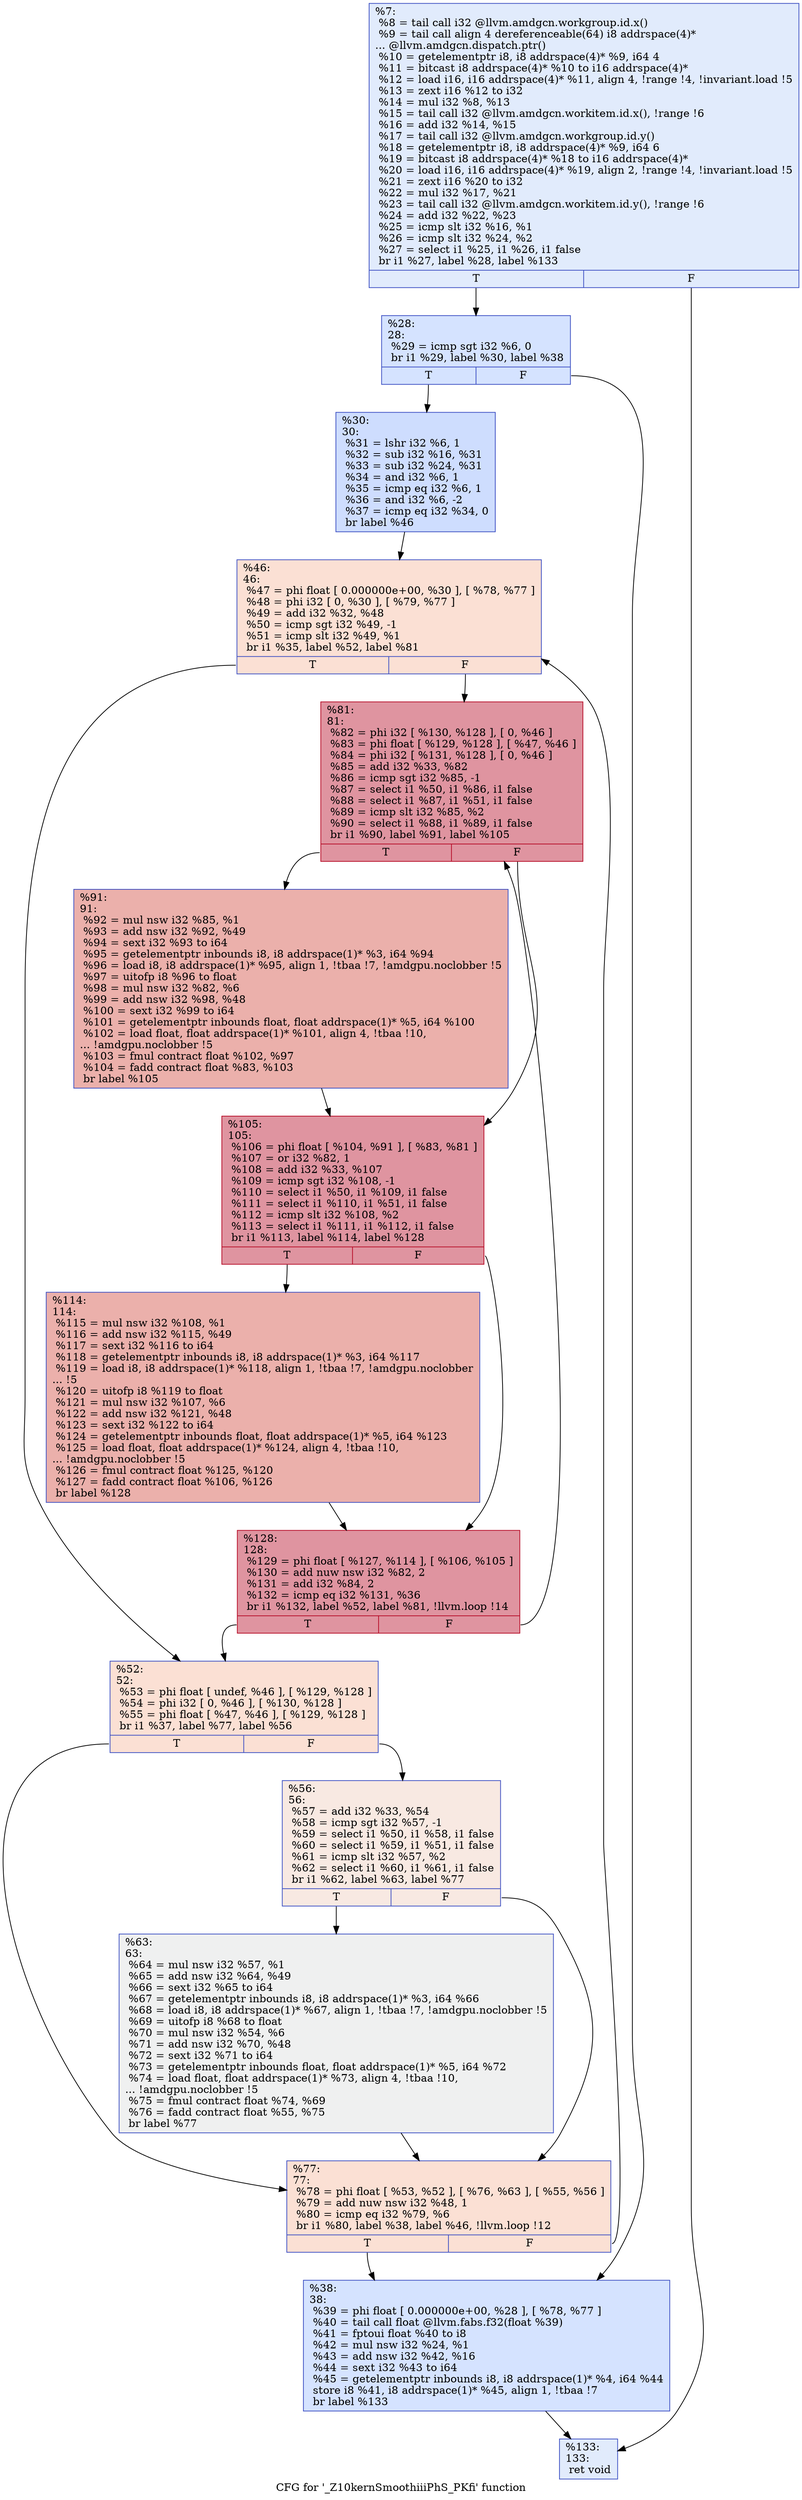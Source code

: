 digraph "CFG for '_Z10kernSmoothiiiPhS_PKfi' function" {
	label="CFG for '_Z10kernSmoothiiiPhS_PKfi' function";

	Node0x594d730 [shape=record,color="#3d50c3ff", style=filled, fillcolor="#bbd1f870",label="{%7:\l  %8 = tail call i32 @llvm.amdgcn.workgroup.id.x()\l  %9 = tail call align 4 dereferenceable(64) i8 addrspace(4)*\l... @llvm.amdgcn.dispatch.ptr()\l  %10 = getelementptr i8, i8 addrspace(4)* %9, i64 4\l  %11 = bitcast i8 addrspace(4)* %10 to i16 addrspace(4)*\l  %12 = load i16, i16 addrspace(4)* %11, align 4, !range !4, !invariant.load !5\l  %13 = zext i16 %12 to i32\l  %14 = mul i32 %8, %13\l  %15 = tail call i32 @llvm.amdgcn.workitem.id.x(), !range !6\l  %16 = add i32 %14, %15\l  %17 = tail call i32 @llvm.amdgcn.workgroup.id.y()\l  %18 = getelementptr i8, i8 addrspace(4)* %9, i64 6\l  %19 = bitcast i8 addrspace(4)* %18 to i16 addrspace(4)*\l  %20 = load i16, i16 addrspace(4)* %19, align 2, !range !4, !invariant.load !5\l  %21 = zext i16 %20 to i32\l  %22 = mul i32 %17, %21\l  %23 = tail call i32 @llvm.amdgcn.workitem.id.y(), !range !6\l  %24 = add i32 %22, %23\l  %25 = icmp slt i32 %16, %1\l  %26 = icmp slt i32 %24, %2\l  %27 = select i1 %25, i1 %26, i1 false\l  br i1 %27, label %28, label %133\l|{<s0>T|<s1>F}}"];
	Node0x594d730:s0 -> Node0x5951180;
	Node0x594d730:s1 -> Node0x5951210;
	Node0x5951180 [shape=record,color="#3d50c3ff", style=filled, fillcolor="#a1c0ff70",label="{%28:\l28:                                               \l  %29 = icmp sgt i32 %6, 0\l  br i1 %29, label %30, label %38\l|{<s0>T|<s1>F}}"];
	Node0x5951180:s0 -> Node0x5951410;
	Node0x5951180:s1 -> Node0x5951460;
	Node0x5951410 [shape=record,color="#3d50c3ff", style=filled, fillcolor="#8fb1fe70",label="{%30:\l30:                                               \l  %31 = lshr i32 %6, 1\l  %32 = sub i32 %16, %31\l  %33 = sub i32 %24, %31\l  %34 = and i32 %6, 1\l  %35 = icmp eq i32 %6, 1\l  %36 = and i32 %6, -2\l  %37 = icmp eq i32 %34, 0\l  br label %46\l}"];
	Node0x5951410 -> Node0x594f610;
	Node0x5951460 [shape=record,color="#3d50c3ff", style=filled, fillcolor="#a1c0ff70",label="{%38:\l38:                                               \l  %39 = phi float [ 0.000000e+00, %28 ], [ %78, %77 ]\l  %40 = tail call float @llvm.fabs.f32(float %39)\l  %41 = fptoui float %40 to i8\l  %42 = mul nsw i32 %24, %1\l  %43 = add nsw i32 %42, %16\l  %44 = sext i32 %43 to i64\l  %45 = getelementptr inbounds i8, i8 addrspace(1)* %4, i64 %44\l  store i8 %41, i8 addrspace(1)* %45, align 1, !tbaa !7\l  br label %133\l}"];
	Node0x5951460 -> Node0x5951210;
	Node0x594f610 [shape=record,color="#3d50c3ff", style=filled, fillcolor="#f7b99e70",label="{%46:\l46:                                               \l  %47 = phi float [ 0.000000e+00, %30 ], [ %78, %77 ]\l  %48 = phi i32 [ 0, %30 ], [ %79, %77 ]\l  %49 = add i32 %32, %48\l  %50 = icmp sgt i32 %49, -1\l  %51 = icmp slt i32 %49, %1\l  br i1 %35, label %52, label %81\l|{<s0>T|<s1>F}}"];
	Node0x594f610:s0 -> Node0x59531e0;
	Node0x594f610:s1 -> Node0x5953270;
	Node0x59531e0 [shape=record,color="#3d50c3ff", style=filled, fillcolor="#f7b99e70",label="{%52:\l52:                                               \l  %53 = phi float [ undef, %46 ], [ %129, %128 ]\l  %54 = phi i32 [ 0, %46 ], [ %130, %128 ]\l  %55 = phi float [ %47, %46 ], [ %129, %128 ]\l  br i1 %37, label %77, label %56\l|{<s0>T|<s1>F}}"];
	Node0x59531e0:s0 -> Node0x5952630;
	Node0x59531e0:s1 -> Node0x5953b10;
	Node0x5953b10 [shape=record,color="#3d50c3ff", style=filled, fillcolor="#efcebd70",label="{%56:\l56:                                               \l  %57 = add i32 %33, %54\l  %58 = icmp sgt i32 %57, -1\l  %59 = select i1 %50, i1 %58, i1 false\l  %60 = select i1 %59, i1 %51, i1 false\l  %61 = icmp slt i32 %57, %2\l  %62 = select i1 %60, i1 %61, i1 false\l  br i1 %62, label %63, label %77\l|{<s0>T|<s1>F}}"];
	Node0x5953b10:s0 -> Node0x5954010;
	Node0x5953b10:s1 -> Node0x5952630;
	Node0x5954010 [shape=record,color="#3d50c3ff", style=filled, fillcolor="#dbdcde70",label="{%63:\l63:                                               \l  %64 = mul nsw i32 %57, %1\l  %65 = add nsw i32 %64, %49\l  %66 = sext i32 %65 to i64\l  %67 = getelementptr inbounds i8, i8 addrspace(1)* %3, i64 %66\l  %68 = load i8, i8 addrspace(1)* %67, align 1, !tbaa !7, !amdgpu.noclobber !5\l  %69 = uitofp i8 %68 to float\l  %70 = mul nsw i32 %54, %6\l  %71 = add nsw i32 %70, %48\l  %72 = sext i32 %71 to i64\l  %73 = getelementptr inbounds float, float addrspace(1)* %5, i64 %72\l  %74 = load float, float addrspace(1)* %73, align 4, !tbaa !10,\l... !amdgpu.noclobber !5\l  %75 = fmul contract float %74, %69\l  %76 = fadd contract float %55, %75\l  br label %77\l}"];
	Node0x5954010 -> Node0x5952630;
	Node0x5952630 [shape=record,color="#3d50c3ff", style=filled, fillcolor="#f7b99e70",label="{%77:\l77:                                               \l  %78 = phi float [ %53, %52 ], [ %76, %63 ], [ %55, %56 ]\l  %79 = add nuw nsw i32 %48, 1\l  %80 = icmp eq i32 %79, %6\l  br i1 %80, label %38, label %46, !llvm.loop !12\l|{<s0>T|<s1>F}}"];
	Node0x5952630:s0 -> Node0x5951460;
	Node0x5952630:s1 -> Node0x594f610;
	Node0x5953270 [shape=record,color="#b70d28ff", style=filled, fillcolor="#b70d2870",label="{%81:\l81:                                               \l  %82 = phi i32 [ %130, %128 ], [ 0, %46 ]\l  %83 = phi float [ %129, %128 ], [ %47, %46 ]\l  %84 = phi i32 [ %131, %128 ], [ 0, %46 ]\l  %85 = add i32 %33, %82\l  %86 = icmp sgt i32 %85, -1\l  %87 = select i1 %50, i1 %86, i1 false\l  %88 = select i1 %87, i1 %51, i1 false\l  %89 = icmp slt i32 %85, %2\l  %90 = select i1 %88, i1 %89, i1 false\l  br i1 %90, label %91, label %105\l|{<s0>T|<s1>F}}"];
	Node0x5953270:s0 -> Node0x5955b40;
	Node0x5953270:s1 -> Node0x5955bd0;
	Node0x5955b40 [shape=record,color="#3d50c3ff", style=filled, fillcolor="#d24b4070",label="{%91:\l91:                                               \l  %92 = mul nsw i32 %85, %1\l  %93 = add nsw i32 %92, %49\l  %94 = sext i32 %93 to i64\l  %95 = getelementptr inbounds i8, i8 addrspace(1)* %3, i64 %94\l  %96 = load i8, i8 addrspace(1)* %95, align 1, !tbaa !7, !amdgpu.noclobber !5\l  %97 = uitofp i8 %96 to float\l  %98 = mul nsw i32 %82, %6\l  %99 = add nsw i32 %98, %48\l  %100 = sext i32 %99 to i64\l  %101 = getelementptr inbounds float, float addrspace(1)* %5, i64 %100\l  %102 = load float, float addrspace(1)* %101, align 4, !tbaa !10,\l... !amdgpu.noclobber !5\l  %103 = fmul contract float %102, %97\l  %104 = fadd contract float %83, %103\l  br label %105\l}"];
	Node0x5955b40 -> Node0x5955bd0;
	Node0x5955bd0 [shape=record,color="#b70d28ff", style=filled, fillcolor="#b70d2870",label="{%105:\l105:                                              \l  %106 = phi float [ %104, %91 ], [ %83, %81 ]\l  %107 = or i32 %82, 1\l  %108 = add i32 %33, %107\l  %109 = icmp sgt i32 %108, -1\l  %110 = select i1 %50, i1 %109, i1 false\l  %111 = select i1 %110, i1 %51, i1 false\l  %112 = icmp slt i32 %108, %2\l  %113 = select i1 %111, i1 %112, i1 false\l  br i1 %113, label %114, label %128\l|{<s0>T|<s1>F}}"];
	Node0x5955bd0:s0 -> Node0x5956fa0;
	Node0x5955bd0:s1 -> Node0x5953800;
	Node0x5956fa0 [shape=record,color="#3d50c3ff", style=filled, fillcolor="#d24b4070",label="{%114:\l114:                                              \l  %115 = mul nsw i32 %108, %1\l  %116 = add nsw i32 %115, %49\l  %117 = sext i32 %116 to i64\l  %118 = getelementptr inbounds i8, i8 addrspace(1)* %3, i64 %117\l  %119 = load i8, i8 addrspace(1)* %118, align 1, !tbaa !7, !amdgpu.noclobber\l... !5\l  %120 = uitofp i8 %119 to float\l  %121 = mul nsw i32 %107, %6\l  %122 = add nsw i32 %121, %48\l  %123 = sext i32 %122 to i64\l  %124 = getelementptr inbounds float, float addrspace(1)* %5, i64 %123\l  %125 = load float, float addrspace(1)* %124, align 4, !tbaa !10,\l... !amdgpu.noclobber !5\l  %126 = fmul contract float %125, %120\l  %127 = fadd contract float %106, %126\l  br label %128\l}"];
	Node0x5956fa0 -> Node0x5953800;
	Node0x5953800 [shape=record,color="#b70d28ff", style=filled, fillcolor="#b70d2870",label="{%128:\l128:                                              \l  %129 = phi float [ %127, %114 ], [ %106, %105 ]\l  %130 = add nuw nsw i32 %82, 2\l  %131 = add i32 %84, 2\l  %132 = icmp eq i32 %131, %36\l  br i1 %132, label %52, label %81, !llvm.loop !14\l|{<s0>T|<s1>F}}"];
	Node0x5953800:s0 -> Node0x59531e0;
	Node0x5953800:s1 -> Node0x5953270;
	Node0x5951210 [shape=record,color="#3d50c3ff", style=filled, fillcolor="#bbd1f870",label="{%133:\l133:                                              \l  ret void\l}"];
}
